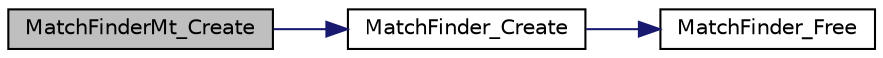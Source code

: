 digraph G
{
  edge [fontname="Helvetica",fontsize="10",labelfontname="Helvetica",labelfontsize="10"];
  node [fontname="Helvetica",fontsize="10",shape=record];
  rankdir="LR";
  Node1 [label="MatchFinderMt_Create",height=0.2,width=0.4,color="black", fillcolor="grey75", style="filled" fontcolor="black"];
  Node1 -> Node2 [color="midnightblue",fontsize="10",style="solid",fontname="Helvetica"];
  Node2 [label="MatchFinder_Create",height=0.2,width=0.4,color="black", fillcolor="white", style="filled",URL="$_lz_find_8c.html#a5de3367dfb322c1ed0d3ba032a852fcc"];
  Node2 -> Node3 [color="midnightblue",fontsize="10",style="solid",fontname="Helvetica"];
  Node3 [label="MatchFinder_Free",height=0.2,width=0.4,color="black", fillcolor="white", style="filled",URL="$_lz_find_8c.html#a7cd763a949f7a5f1bad61a9ebf0f7c30"];
}
